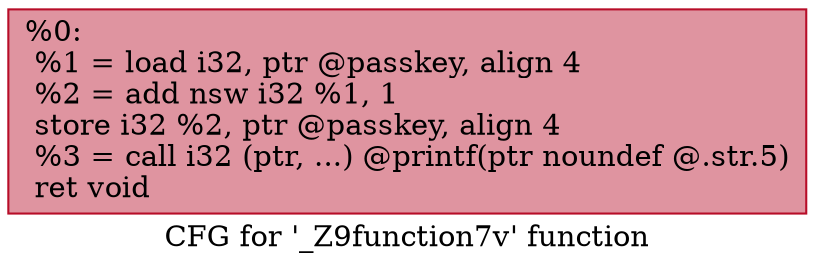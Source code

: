 digraph "CFG for '_Z9function7v' function" {
	label="CFG for '_Z9function7v' function";

	Node0x55a2dda21a70 [shape=record,color="#b70d28ff", style=filled, fillcolor="#b70d2870",label="{%0:\l  %1 = load i32, ptr @passkey, align 4\l  %2 = add nsw i32 %1, 1\l  store i32 %2, ptr @passkey, align 4\l  %3 = call i32 (ptr, ...) @printf(ptr noundef @.str.5)\l  ret void\l}"];
}
